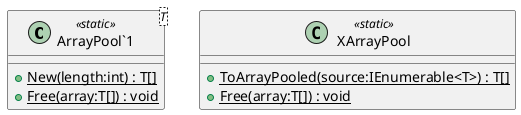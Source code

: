 @startuml
class "ArrayPool`1"<T> <<static>> {
    + {static} New(length:int) : T[]
    + {static} Free(array:T[]) : void
}
class XArrayPool <<static>> {
    + {static} ToArrayPooled(source:IEnumerable<T>) : T[]
    + {static} Free(array:T[]) : void
}
@enduml
